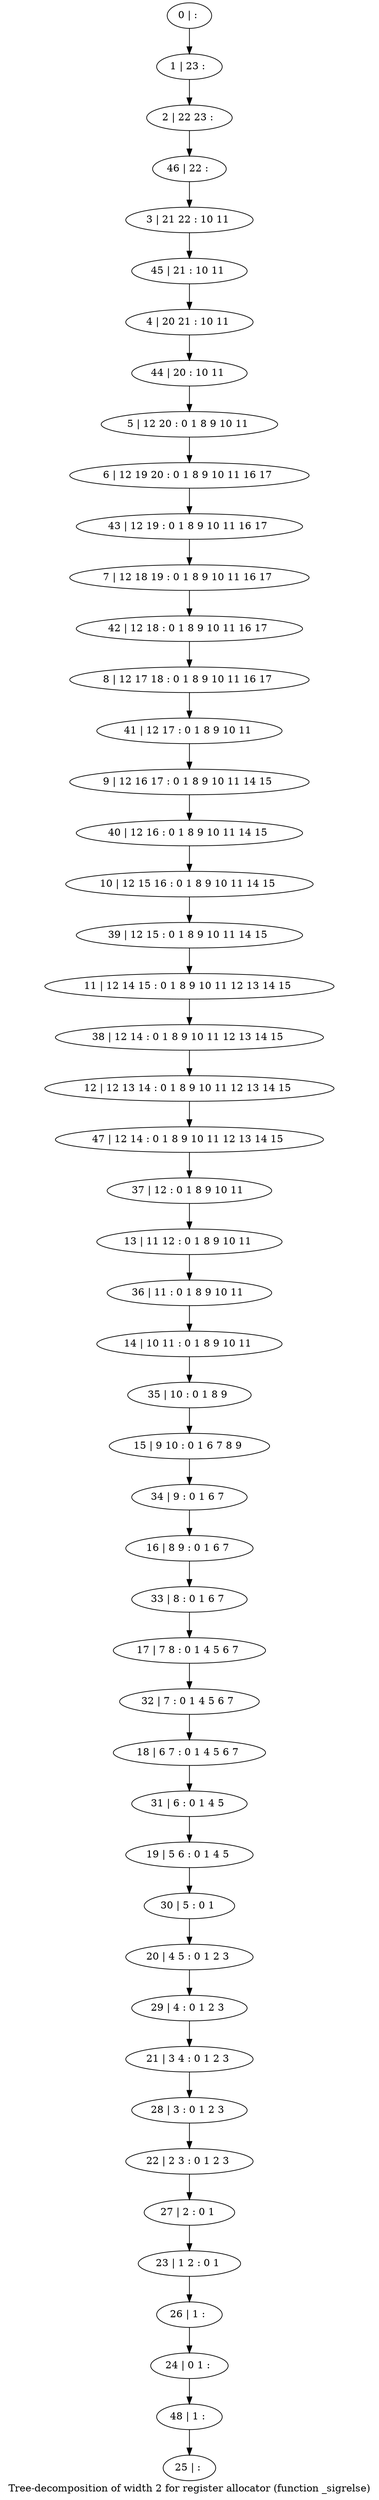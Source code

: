 digraph G {
graph [label="Tree-decomposition of width 2 for register allocator (function _sigrelse)"]
0[label="0 | : "];
1[label="1 | 23 : "];
2[label="2 | 22 23 : "];
3[label="3 | 21 22 : 10 11 "];
4[label="4 | 20 21 : 10 11 "];
5[label="5 | 12 20 : 0 1 8 9 10 11 "];
6[label="6 | 12 19 20 : 0 1 8 9 10 11 16 17 "];
7[label="7 | 12 18 19 : 0 1 8 9 10 11 16 17 "];
8[label="8 | 12 17 18 : 0 1 8 9 10 11 16 17 "];
9[label="9 | 12 16 17 : 0 1 8 9 10 11 14 15 "];
10[label="10 | 12 15 16 : 0 1 8 9 10 11 14 15 "];
11[label="11 | 12 14 15 : 0 1 8 9 10 11 12 13 14 15 "];
12[label="12 | 12 13 14 : 0 1 8 9 10 11 12 13 14 15 "];
13[label="13 | 11 12 : 0 1 8 9 10 11 "];
14[label="14 | 10 11 : 0 1 8 9 10 11 "];
15[label="15 | 9 10 : 0 1 6 7 8 9 "];
16[label="16 | 8 9 : 0 1 6 7 "];
17[label="17 | 7 8 : 0 1 4 5 6 7 "];
18[label="18 | 6 7 : 0 1 4 5 6 7 "];
19[label="19 | 5 6 : 0 1 4 5 "];
20[label="20 | 4 5 : 0 1 2 3 "];
21[label="21 | 3 4 : 0 1 2 3 "];
22[label="22 | 2 3 : 0 1 2 3 "];
23[label="23 | 1 2 : 0 1 "];
24[label="24 | 0 1 : "];
25[label="25 | : "];
26[label="26 | 1 : "];
27[label="27 | 2 : 0 1 "];
28[label="28 | 3 : 0 1 2 3 "];
29[label="29 | 4 : 0 1 2 3 "];
30[label="30 | 5 : 0 1 "];
31[label="31 | 6 : 0 1 4 5 "];
32[label="32 | 7 : 0 1 4 5 6 7 "];
33[label="33 | 8 : 0 1 6 7 "];
34[label="34 | 9 : 0 1 6 7 "];
35[label="35 | 10 : 0 1 8 9 "];
36[label="36 | 11 : 0 1 8 9 10 11 "];
37[label="37 | 12 : 0 1 8 9 10 11 "];
38[label="38 | 12 14 : 0 1 8 9 10 11 12 13 14 15 "];
39[label="39 | 12 15 : 0 1 8 9 10 11 14 15 "];
40[label="40 | 12 16 : 0 1 8 9 10 11 14 15 "];
41[label="41 | 12 17 : 0 1 8 9 10 11 "];
42[label="42 | 12 18 : 0 1 8 9 10 11 16 17 "];
43[label="43 | 12 19 : 0 1 8 9 10 11 16 17 "];
44[label="44 | 20 : 10 11 "];
45[label="45 | 21 : 10 11 "];
46[label="46 | 22 : "];
47[label="47 | 12 14 : 0 1 8 9 10 11 12 13 14 15 "];
48[label="48 | 1 : "];
0->1 ;
1->2 ;
5->6 ;
26->24 ;
23->26 ;
27->23 ;
22->27 ;
28->22 ;
21->28 ;
29->21 ;
20->29 ;
30->20 ;
19->30 ;
31->19 ;
18->31 ;
32->18 ;
17->32 ;
33->17 ;
16->33 ;
34->16 ;
15->34 ;
35->15 ;
14->35 ;
36->14 ;
13->36 ;
37->13 ;
38->12 ;
11->38 ;
39->11 ;
10->39 ;
40->10 ;
9->40 ;
41->9 ;
8->41 ;
42->8 ;
7->42 ;
43->7 ;
6->43 ;
44->5 ;
4->44 ;
45->4 ;
3->45 ;
46->3 ;
2->46 ;
47->37 ;
12->47 ;
48->25 ;
24->48 ;
}
